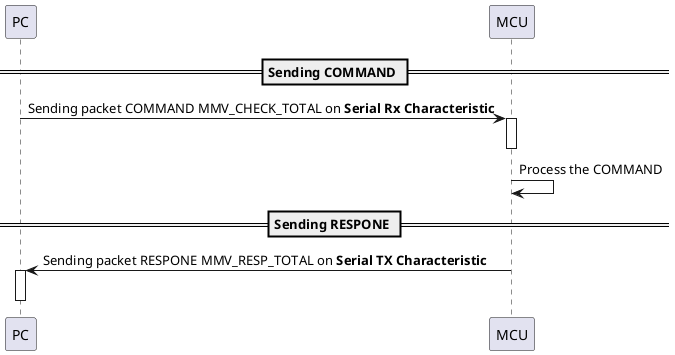 @startuml command 3

== Sending COMMAND ==
PC -> MCU: Sending packet COMMAND MMV_CHECK_TOTAL on **Serial Rx Characteristic**
Activate MCU
Deactivate MCU
MCU -> MCU: Process the COMMAND
== Sending RESPONE == 
MCU -> PC: Sending packet RESPONE MMV_RESP_TOTAL on **Serial TX Characteristic**
Activate PC
Deactivate PC

@enduml